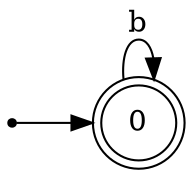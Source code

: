 digraph finite_state_machine {
	rankdir=LR;
	size="10,10"

	node [shape = doublecircle]; 0 ;
	node [shape = point ]; q;
	node [shape = circle];

	q -> 0
	0 -> 0 [label = "b"];

}